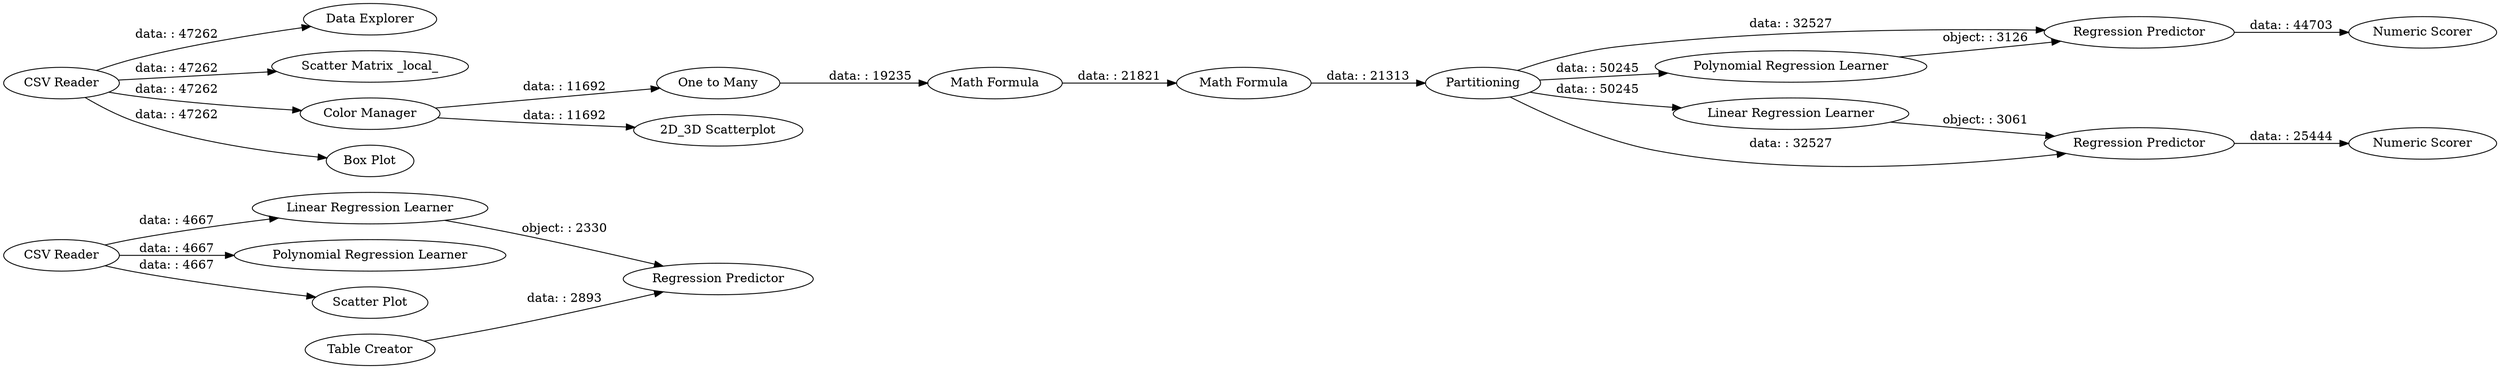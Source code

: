 digraph {
	"-515220866073567792_4" [label="Regression Predictor"]
	"-515220866073567792_21" [label="Math Formula"]
	"-515220866073567792_3" [label="Linear Regression Learner"]
	"-515220866073567792_22" [label="Math Formula"]
	"-515220866073567792_8" [label="Data Explorer"]
	"-515220866073567792_6" [label="Polynomial Regression Learner"]
	"-515220866073567792_18" [label="Regression Predictor"]
	"-515220866073567792_19" [label="Numeric Scorer"]
	"-515220866073567792_17" [label="Polynomial Regression Learner"]
	"-515220866073567792_5" [label="Table Creator"]
	"-515220866073567792_10" [label="Scatter Matrix _local_"]
	"-515220866073567792_20" [label="One to Many"]
	"-515220866073567792_7" [label="CSV Reader"]
	"-515220866073567792_14" [label=Partitioning]
	"-515220866073567792_12" [label="Color Manager"]
	"-515220866073567792_11" [label="Box Plot"]
	"-515220866073567792_1" [label="CSV Reader"]
	"-515220866073567792_2" [label="Scatter Plot"]
	"-515220866073567792_9" [label="Linear Regression Learner"]
	"-515220866073567792_13" [label="2D_3D Scatterplot"]
	"-515220866073567792_16" [label="Numeric Scorer"]
	"-515220866073567792_15" [label="Regression Predictor"]
	"-515220866073567792_7" -> "-515220866073567792_10" [label="data: : 47262"]
	"-515220866073567792_14" -> "-515220866073567792_18" [label="data: : 32527"]
	"-515220866073567792_5" -> "-515220866073567792_4" [label="data: : 2893"]
	"-515220866073567792_1" -> "-515220866073567792_6" [label="data: : 4667"]
	"-515220866073567792_20" -> "-515220866073567792_21" [label="data: : 19235"]
	"-515220866073567792_7" -> "-515220866073567792_12" [label="data: : 47262"]
	"-515220866073567792_14" -> "-515220866073567792_15" [label="data: : 32527"]
	"-515220866073567792_14" -> "-515220866073567792_17" [label="data: : 50245"]
	"-515220866073567792_3" -> "-515220866073567792_4" [label="object: : 2330"]
	"-515220866073567792_21" -> "-515220866073567792_22" [label="data: : 21821"]
	"-515220866073567792_18" -> "-515220866073567792_19" [label="data: : 44703"]
	"-515220866073567792_22" -> "-515220866073567792_14" [label="data: : 21313"]
	"-515220866073567792_12" -> "-515220866073567792_20" [label="data: : 11692"]
	"-515220866073567792_15" -> "-515220866073567792_16" [label="data: : 25444"]
	"-515220866073567792_12" -> "-515220866073567792_13" [label="data: : 11692"]
	"-515220866073567792_14" -> "-515220866073567792_9" [label="data: : 50245"]
	"-515220866073567792_7" -> "-515220866073567792_11" [label="data: : 47262"]
	"-515220866073567792_7" -> "-515220866073567792_8" [label="data: : 47262"]
	"-515220866073567792_17" -> "-515220866073567792_18" [label="object: : 3126"]
	"-515220866073567792_9" -> "-515220866073567792_15" [label="object: : 3061"]
	"-515220866073567792_1" -> "-515220866073567792_3" [label="data: : 4667"]
	"-515220866073567792_1" -> "-515220866073567792_2" [label="data: : 4667"]
	rankdir=LR
}

